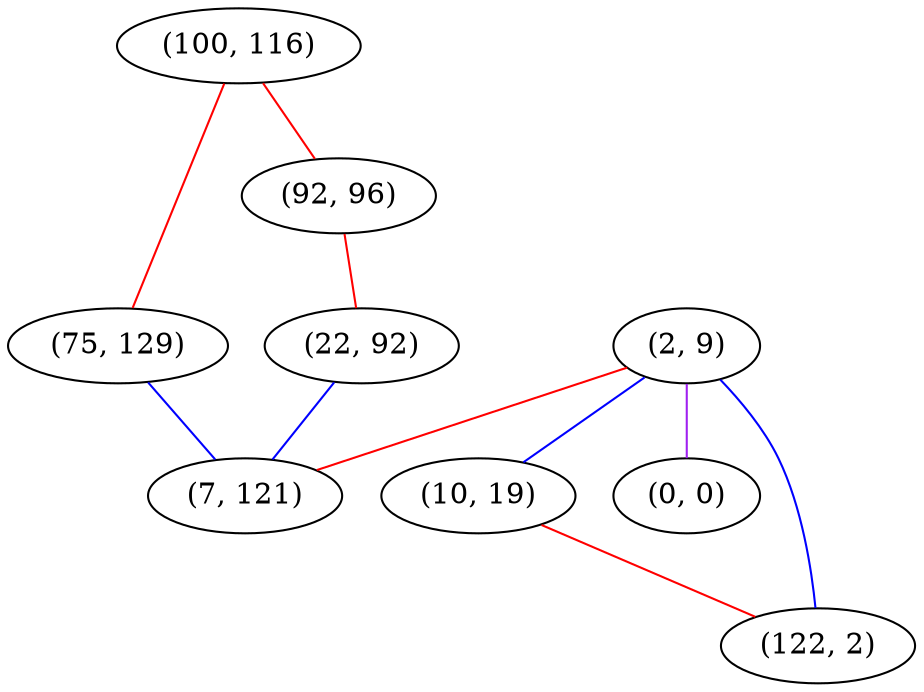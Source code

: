 graph "" {
"(100, 116)";
"(2, 9)";
"(10, 19)";
"(0, 0)";
"(122, 2)";
"(75, 129)";
"(92, 96)";
"(22, 92)";
"(7, 121)";
"(100, 116)" -- "(75, 129)"  [color=red, key=0, weight=1];
"(100, 116)" -- "(92, 96)"  [color=red, key=0, weight=1];
"(2, 9)" -- "(0, 0)"  [color=purple, key=0, weight=4];
"(2, 9)" -- "(10, 19)"  [color=blue, key=0, weight=3];
"(2, 9)" -- "(122, 2)"  [color=blue, key=0, weight=3];
"(2, 9)" -- "(7, 121)"  [color=red, key=0, weight=1];
"(10, 19)" -- "(122, 2)"  [color=red, key=0, weight=1];
"(75, 129)" -- "(7, 121)"  [color=blue, key=0, weight=3];
"(92, 96)" -- "(22, 92)"  [color=red, key=0, weight=1];
"(22, 92)" -- "(7, 121)"  [color=blue, key=0, weight=3];
}
